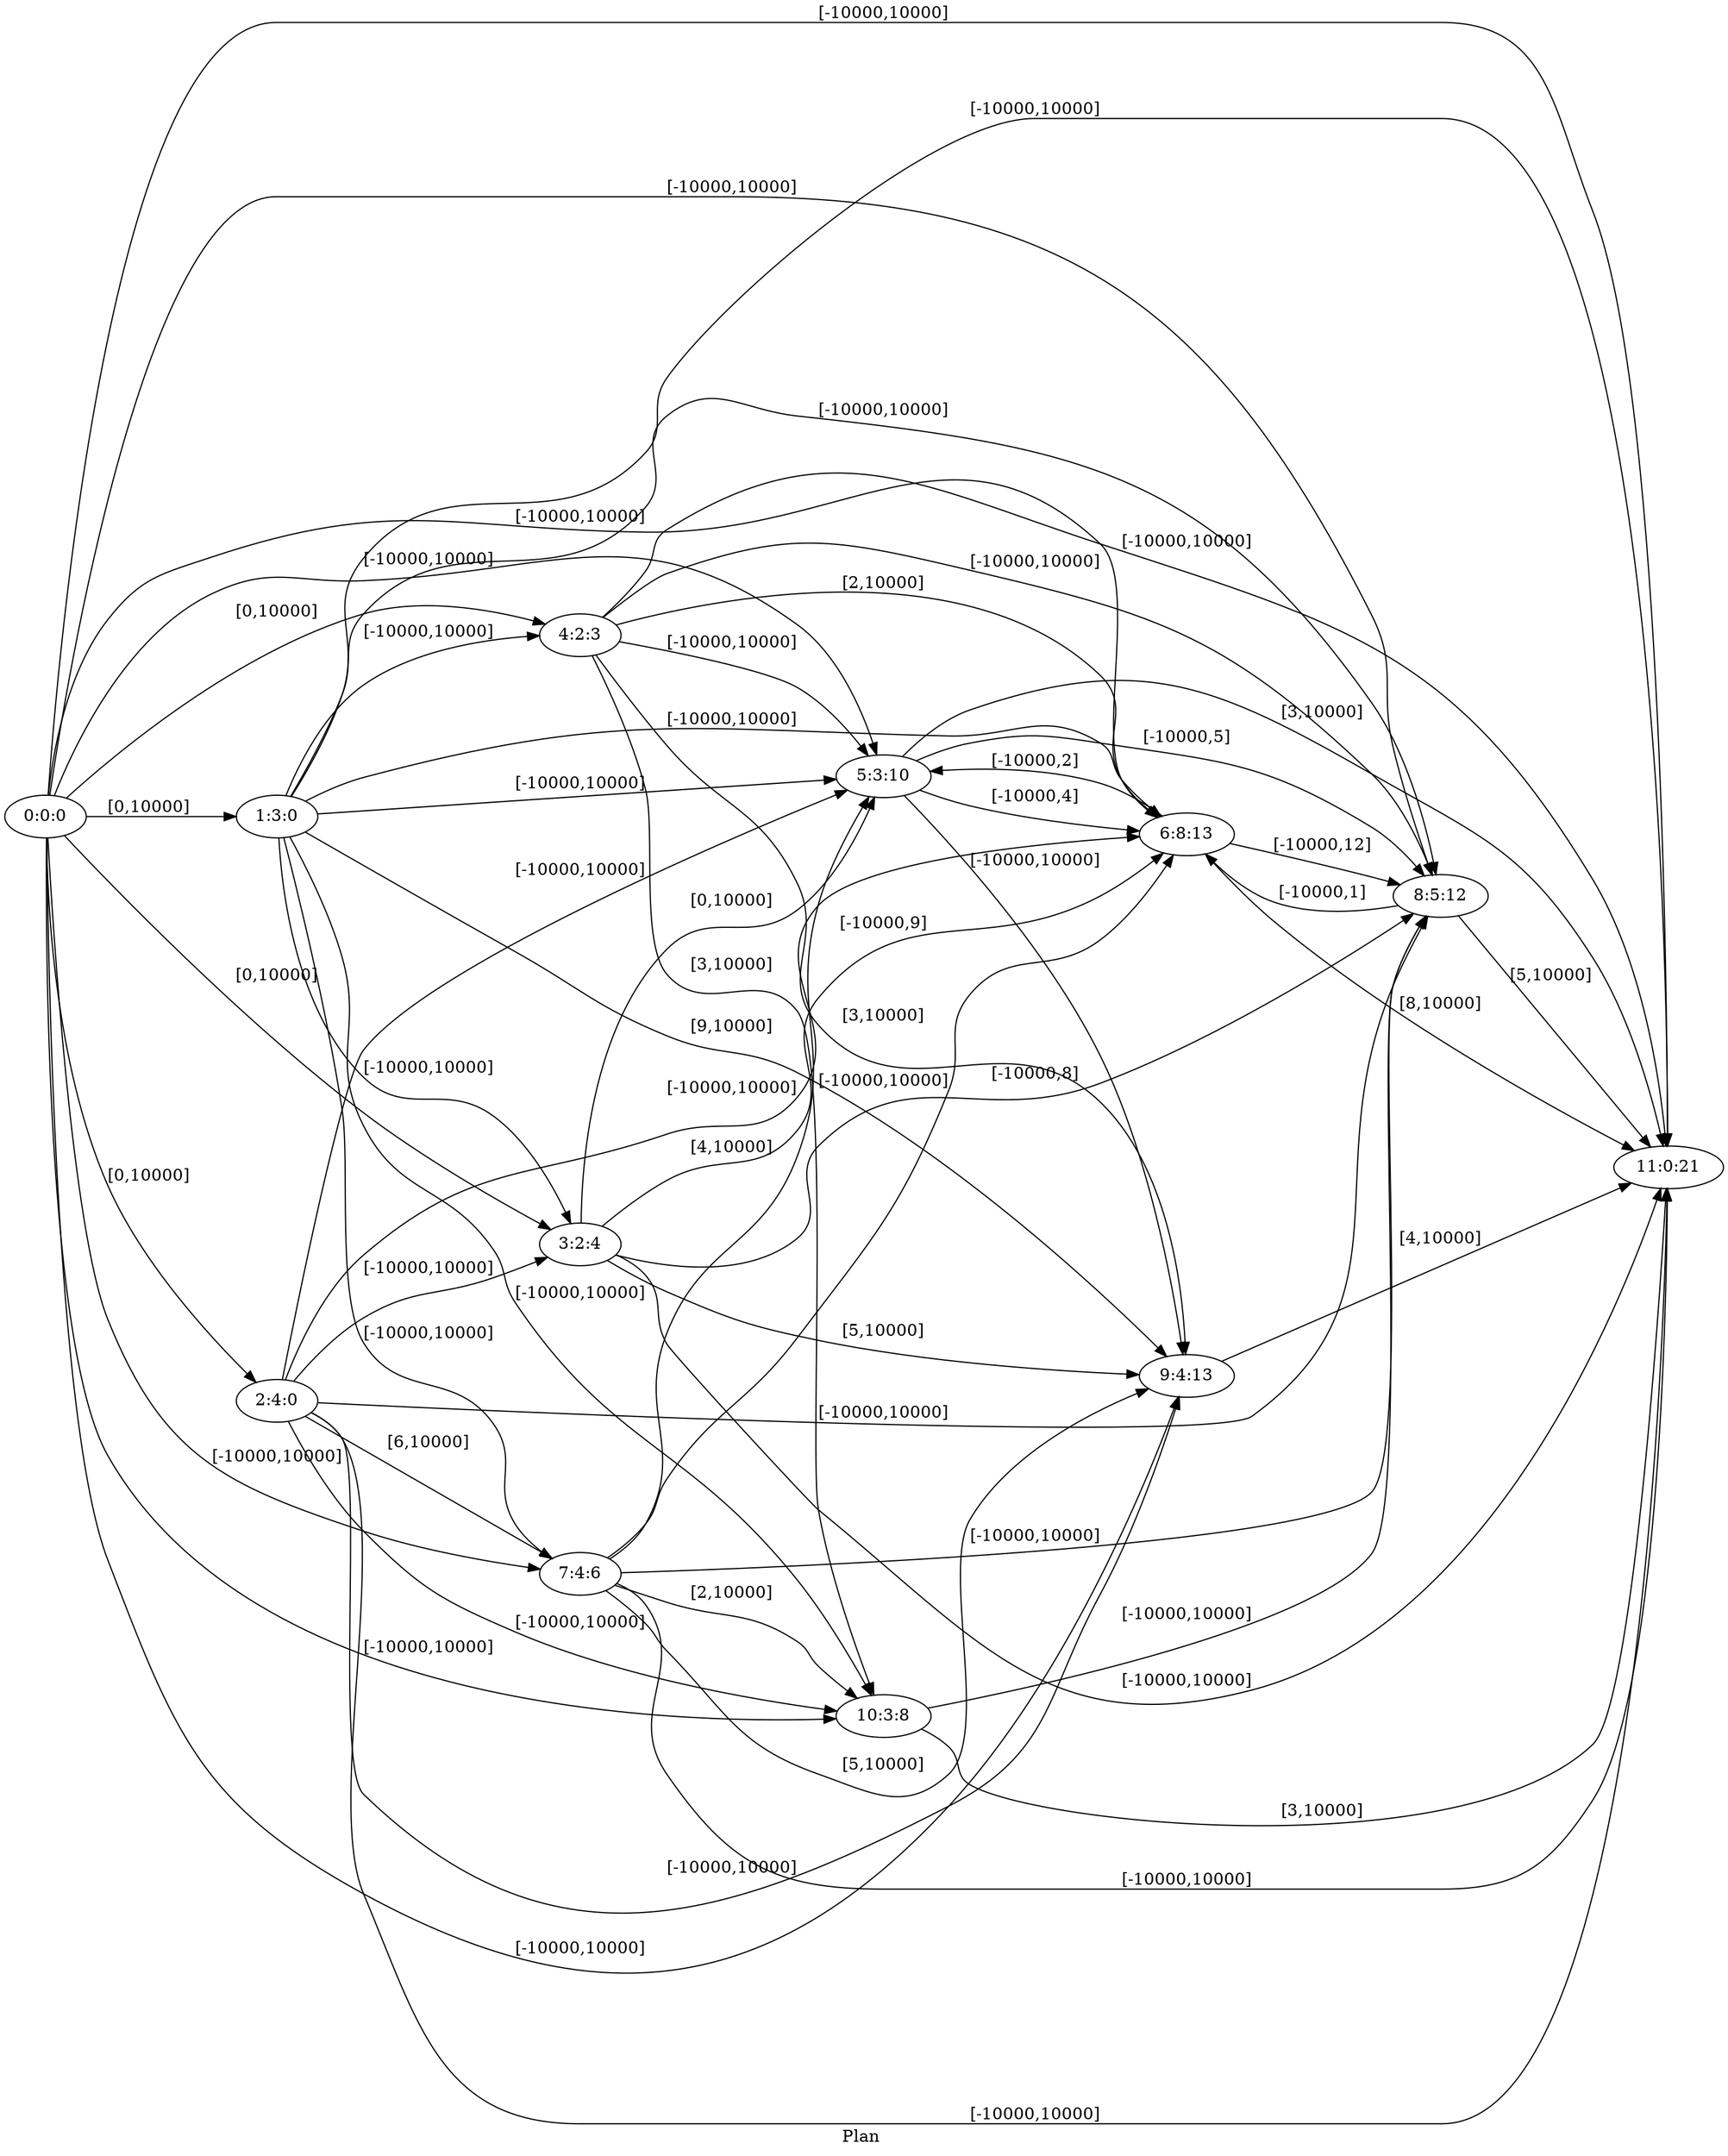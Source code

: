 digraph G {
 rankdir = LR;
 nodesep = .45; 
 size = 30;
label="Plan ";
 fldt = 0.789394;
"0:0:0"->"1:3:0"[ label = "[0,10000]"];
"0:0:0"->"2:4:0"[ label = "[0,10000]"];
"0:0:0"->"3:2:4"[ label = "[0,10000]"];
"0:0:0"->"4:2:3"[ label = "[0,10000]"];
"0:0:0"->"5:3:10"[ label = "[-10000,10000]"];
"0:0:0"->"6:8:13"[ label = "[-10000,10000]"];
"0:0:0"->"7:4:6"[ label = "[-10000,10000]"];
"0:0:0"->"8:5:12"[ label = "[-10000,10000]"];
"0:0:0"->"9:4:13"[ label = "[-10000,10000]"];
"0:0:0"->"10:3:8"[ label = "[-10000,10000]"];
"0:0:0"->"11:0:21"[ label = "[-10000,10000]"];
"1:3:0"->"3:2:4"[ label = "[-10000,10000]"];
"1:3:0"->"4:2:3"[ label = "[-10000,10000]"];
"1:3:0"->"5:3:10"[ label = "[-10000,10000]"];
"1:3:0"->"6:8:13"[ label = "[-10000,10000]"];
"1:3:0"->"7:4:6"[ label = "[-10000,10000]"];
"1:3:0"->"8:5:12"[ label = "[-10000,10000]"];
"1:3:0"->"9:4:13"[ label = "[9,10000]"];
"1:3:0"->"10:3:8"[ label = "[-10000,10000]"];
"1:3:0"->"11:0:21"[ label = "[-10000,10000]"];
"2:4:0"->"3:2:4"[ label = "[-10000,10000]"];
"2:4:0"->"5:3:10"[ label = "[-10000,10000]"];
"2:4:0"->"6:8:13"[ label = "[-10000,10000]"];
"2:4:0"->"7:4:6"[ label = "[6,10000]"];
"2:4:0"->"8:5:12"[ label = "[-10000,10000]"];
"2:4:0"->"9:4:13"[ label = "[-10000,10000]"];
"2:4:0"->"10:3:8"[ label = "[-10000,10000]"];
"2:4:0"->"11:0:21"[ label = "[-10000,10000]"];
"3:2:4"->"5:3:10"[ label = "[0,10000]"];
"3:2:4"->"6:8:13"[ label = "[-10000,9]"];
"3:2:4"->"8:5:12"[ label = "[-10000,8]"];
"3:2:4"->"9:4:13"[ label = "[5,10000]"];
"3:2:4"->"11:0:21"[ label = "[-10000,10000]"];
"4:2:3"->"5:3:10"[ label = "[-10000,10000]"];
"4:2:3"->"6:8:13"[ label = "[2,10000]"];
"4:2:3"->"8:5:12"[ label = "[-10000,10000]"];
"4:2:3"->"9:4:13"[ label = "[3,10000]"];
"4:2:3"->"10:3:8"[ label = "[3,10000]"];
"4:2:3"->"11:0:21"[ label = "[-10000,10000]"];
"5:3:10"->"6:8:13"[ label = "[-10000,4]"];
"5:3:10"->"8:5:12"[ label = "[-10000,5]"];
"5:3:10"->"9:4:13"[ label = "[-10000,10000]"];
"5:3:10"->"11:0:21"[ label = "[3,10000]"];
"6:8:13"->"5:3:10"[ label = "[-10000,2]"];
"6:8:13"->"8:5:12"[ label = "[-10000,12]"];
"6:8:13"->"11:0:21"[ label = "[8,10000]"];
"7:4:6"->"5:3:10"[ label = "[4,10000]"];
"7:4:6"->"6:8:13"[ label = "[-10000,10000]"];
"7:4:6"->"8:5:12"[ label = "[-10000,10000]"];
"7:4:6"->"9:4:13"[ label = "[5,10000]"];
"7:4:6"->"10:3:8"[ label = "[2,10000]"];
"7:4:6"->"11:0:21"[ label = "[-10000,10000]"];
"8:5:12"->"6:8:13"[ label = "[-10000,1]"];
"8:5:12"->"11:0:21"[ label = "[5,10000]"];
"9:4:13"->"11:0:21"[ label = "[4,10000]"];
"10:3:8"->"8:5:12"[ label = "[-10000,10000]"];
"10:3:8"->"11:0:21"[ label = "[3,10000]"];
}
